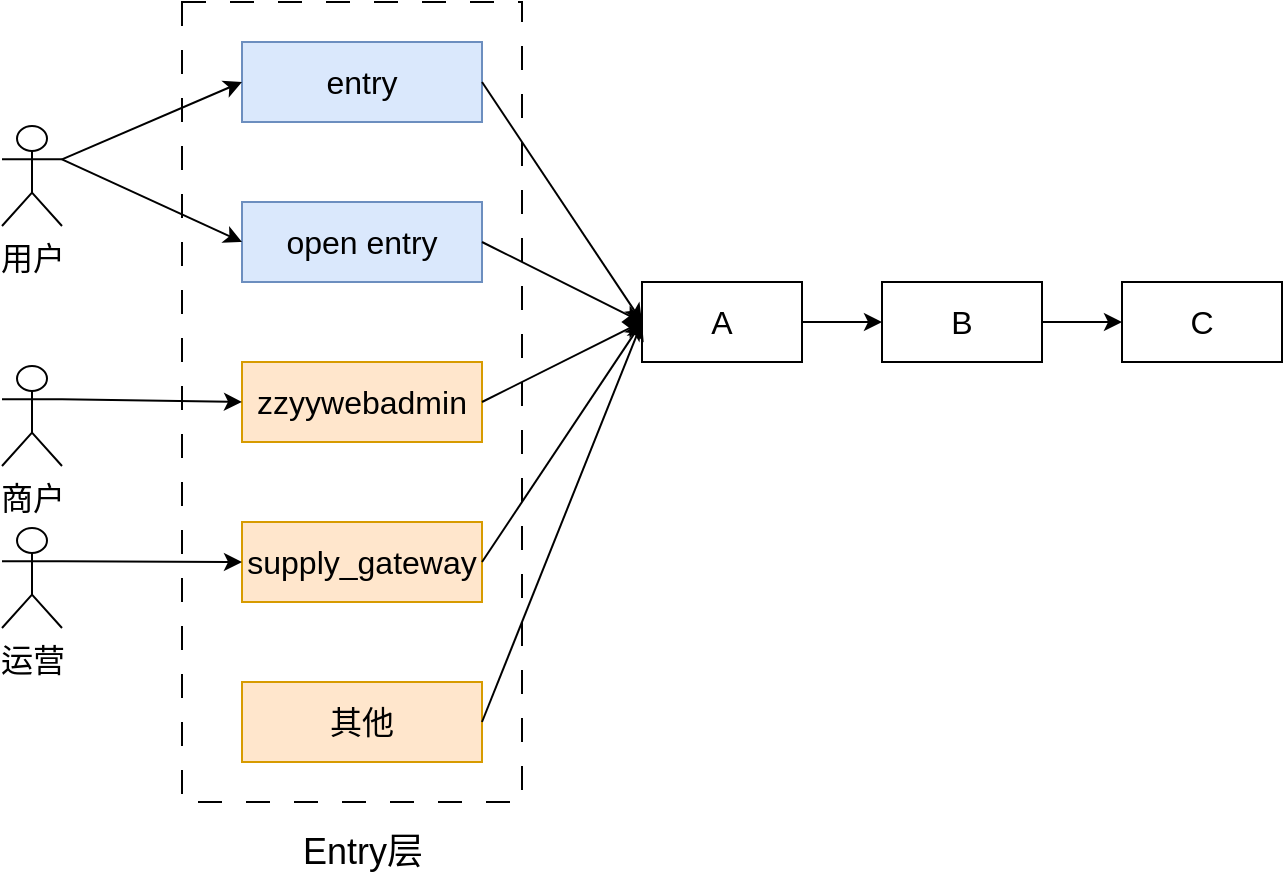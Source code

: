 <mxfile version="22.1.11" type="github">
  <diagram name="第 1 页" id="-oJ8g-evq7t_JlolHOR6">
    <mxGraphModel dx="944" dy="650" grid="1" gridSize="10" guides="1" tooltips="1" connect="1" arrows="1" fold="1" page="1" pageScale="1" pageWidth="827" pageHeight="1169" math="0" shadow="0">
      <root>
        <mxCell id="0" />
        <mxCell id="1" parent="0" />
        <mxCell id="xvBxuv2EjaNDSOwoqCo1-1" value="&lt;font style=&quot;font-size: 16px;&quot;&gt;用户&lt;/font&gt;" style="shape=umlActor;verticalLabelPosition=bottom;verticalAlign=top;html=1;outlineConnect=0;" vertex="1" parent="1">
          <mxGeometry x="120" y="242" width="30" height="50" as="geometry" />
        </mxCell>
        <mxCell id="xvBxuv2EjaNDSOwoqCo1-3" value="&lt;font style=&quot;font-size: 16px;&quot;&gt;entry&lt;/font&gt;" style="rounded=0;whiteSpace=wrap;html=1;fillColor=#dae8fc;strokeColor=#6c8ebf;" vertex="1" parent="1">
          <mxGeometry x="240" y="200" width="120" height="40" as="geometry" />
        </mxCell>
        <mxCell id="xvBxuv2EjaNDSOwoqCo1-5" value="&lt;font style=&quot;font-size: 16px;&quot;&gt;open entry&lt;/font&gt;" style="rounded=0;whiteSpace=wrap;html=1;fillColor=#dae8fc;strokeColor=#6c8ebf;" vertex="1" parent="1">
          <mxGeometry x="240" y="280" width="120" height="40" as="geometry" />
        </mxCell>
        <mxCell id="xvBxuv2EjaNDSOwoqCo1-26" style="edgeStyle=orthogonalEdgeStyle;rounded=0;orthogonalLoop=1;jettySize=auto;html=1;exitX=1;exitY=0.5;exitDx=0;exitDy=0;entryX=0;entryY=0.5;entryDx=0;entryDy=0;" edge="1" parent="1" source="xvBxuv2EjaNDSOwoqCo1-6" target="xvBxuv2EjaNDSOwoqCo1-7">
          <mxGeometry relative="1" as="geometry" />
        </mxCell>
        <mxCell id="xvBxuv2EjaNDSOwoqCo1-6" value="&lt;font style=&quot;font-size: 16px;&quot;&gt;A&lt;/font&gt;" style="rounded=0;whiteSpace=wrap;html=1;" vertex="1" parent="1">
          <mxGeometry x="440" y="320" width="80" height="40" as="geometry" />
        </mxCell>
        <mxCell id="xvBxuv2EjaNDSOwoqCo1-27" style="edgeStyle=orthogonalEdgeStyle;rounded=0;orthogonalLoop=1;jettySize=auto;html=1;exitX=1;exitY=0.5;exitDx=0;exitDy=0;entryX=0;entryY=0.5;entryDx=0;entryDy=0;" edge="1" parent="1" source="xvBxuv2EjaNDSOwoqCo1-7" target="xvBxuv2EjaNDSOwoqCo1-8">
          <mxGeometry relative="1" as="geometry" />
        </mxCell>
        <mxCell id="xvBxuv2EjaNDSOwoqCo1-7" value="&lt;span style=&quot;font-size: 16px;&quot;&gt;B&lt;/span&gt;" style="rounded=0;whiteSpace=wrap;html=1;" vertex="1" parent="1">
          <mxGeometry x="560" y="320" width="80" height="40" as="geometry" />
        </mxCell>
        <mxCell id="xvBxuv2EjaNDSOwoqCo1-8" value="&lt;span style=&quot;font-size: 16px;&quot;&gt;C&lt;/span&gt;" style="rounded=0;whiteSpace=wrap;html=1;" vertex="1" parent="1">
          <mxGeometry x="680" y="320" width="80" height="40" as="geometry" />
        </mxCell>
        <mxCell id="xvBxuv2EjaNDSOwoqCo1-9" value="&lt;font style=&quot;font-size: 16px;&quot;&gt;zzyywebadmin&lt;/font&gt;" style="rounded=0;whiteSpace=wrap;html=1;fillColor=#ffe6cc;strokeColor=#d79b00;" vertex="1" parent="1">
          <mxGeometry x="240" y="360" width="120" height="40" as="geometry" />
        </mxCell>
        <mxCell id="xvBxuv2EjaNDSOwoqCo1-10" value="&lt;font style=&quot;font-size: 16px;&quot;&gt;supply_gateway&lt;/font&gt;" style="rounded=0;whiteSpace=wrap;html=1;fillColor=#ffe6cc;strokeColor=#d79b00;" vertex="1" parent="1">
          <mxGeometry x="240" y="440" width="120" height="40" as="geometry" />
        </mxCell>
        <mxCell id="xvBxuv2EjaNDSOwoqCo1-13" value="&lt;font style=&quot;font-size: 16px;&quot;&gt;商户&lt;/font&gt;" style="shape=umlActor;verticalLabelPosition=bottom;verticalAlign=top;html=1;outlineConnect=0;" vertex="1" parent="1">
          <mxGeometry x="120" y="362" width="30" height="50" as="geometry" />
        </mxCell>
        <mxCell id="xvBxuv2EjaNDSOwoqCo1-14" value="&lt;font style=&quot;font-size: 16px;&quot;&gt;运营&lt;/font&gt;" style="shape=umlActor;verticalLabelPosition=bottom;verticalAlign=top;html=1;outlineConnect=0;" vertex="1" parent="1">
          <mxGeometry x="120" y="443" width="30" height="50" as="geometry" />
        </mxCell>
        <mxCell id="xvBxuv2EjaNDSOwoqCo1-18" value="" style="endArrow=classic;html=1;rounded=0;exitX=1;exitY=0.333;exitDx=0;exitDy=0;exitPerimeter=0;entryX=0;entryY=0.5;entryDx=0;entryDy=0;" edge="1" parent="1" source="xvBxuv2EjaNDSOwoqCo1-1" target="xvBxuv2EjaNDSOwoqCo1-3">
          <mxGeometry width="50" height="50" relative="1" as="geometry">
            <mxPoint x="170" y="160" as="sourcePoint" />
            <mxPoint x="220" y="110" as="targetPoint" />
          </mxGeometry>
        </mxCell>
        <mxCell id="xvBxuv2EjaNDSOwoqCo1-19" value="" style="endArrow=classic;html=1;rounded=0;exitX=1;exitY=0.333;exitDx=0;exitDy=0;exitPerimeter=0;entryX=0;entryY=0.5;entryDx=0;entryDy=0;" edge="1" parent="1" source="xvBxuv2EjaNDSOwoqCo1-1" target="xvBxuv2EjaNDSOwoqCo1-5">
          <mxGeometry width="50" height="50" relative="1" as="geometry">
            <mxPoint x="160" y="260" as="sourcePoint" />
            <mxPoint x="250" y="230" as="targetPoint" />
          </mxGeometry>
        </mxCell>
        <mxCell id="xvBxuv2EjaNDSOwoqCo1-20" value="" style="endArrow=classic;html=1;rounded=0;exitX=1;exitY=0.5;exitDx=0;exitDy=0;entryX=0;entryY=0.5;entryDx=0;entryDy=0;" edge="1" parent="1" source="xvBxuv2EjaNDSOwoqCo1-3" target="xvBxuv2EjaNDSOwoqCo1-6">
          <mxGeometry width="50" height="50" relative="1" as="geometry">
            <mxPoint x="160" y="269" as="sourcePoint" />
            <mxPoint x="250" y="310" as="targetPoint" />
          </mxGeometry>
        </mxCell>
        <mxCell id="xvBxuv2EjaNDSOwoqCo1-21" value="" style="endArrow=classic;html=1;rounded=0;exitX=1;exitY=0.5;exitDx=0;exitDy=0;entryX=0;entryY=0.5;entryDx=0;entryDy=0;" edge="1" parent="1" source="xvBxuv2EjaNDSOwoqCo1-5" target="xvBxuv2EjaNDSOwoqCo1-6">
          <mxGeometry width="50" height="50" relative="1" as="geometry">
            <mxPoint x="370" y="230" as="sourcePoint" />
            <mxPoint x="450" y="350" as="targetPoint" />
          </mxGeometry>
        </mxCell>
        <mxCell id="xvBxuv2EjaNDSOwoqCo1-22" value="" style="endArrow=classic;html=1;rounded=0;exitX=1;exitY=0.5;exitDx=0;exitDy=0;entryX=0;entryY=0.5;entryDx=0;entryDy=0;" edge="1" parent="1" source="xvBxuv2EjaNDSOwoqCo1-9" target="xvBxuv2EjaNDSOwoqCo1-6">
          <mxGeometry width="50" height="50" relative="1" as="geometry">
            <mxPoint x="370" y="310" as="sourcePoint" />
            <mxPoint x="450" y="350" as="targetPoint" />
          </mxGeometry>
        </mxCell>
        <mxCell id="xvBxuv2EjaNDSOwoqCo1-23" value="" style="endArrow=classic;html=1;rounded=0;exitX=1;exitY=0.5;exitDx=0;exitDy=0;entryX=0;entryY=0.5;entryDx=0;entryDy=0;" edge="1" parent="1" source="xvBxuv2EjaNDSOwoqCo1-10" target="xvBxuv2EjaNDSOwoqCo1-6">
          <mxGeometry width="50" height="50" relative="1" as="geometry">
            <mxPoint x="370" y="390" as="sourcePoint" />
            <mxPoint x="450" y="350" as="targetPoint" />
          </mxGeometry>
        </mxCell>
        <mxCell id="xvBxuv2EjaNDSOwoqCo1-24" value="&lt;span style=&quot;font-size: 16px;&quot;&gt;其他&lt;/span&gt;" style="rounded=0;whiteSpace=wrap;html=1;fillColor=#ffe6cc;strokeColor=#d79b00;" vertex="1" parent="1">
          <mxGeometry x="240" y="520" width="120" height="40" as="geometry" />
        </mxCell>
        <mxCell id="xvBxuv2EjaNDSOwoqCo1-25" value="" style="endArrow=classic;html=1;rounded=0;exitX=1;exitY=0.5;exitDx=0;exitDy=0;entryX=0;entryY=0.5;entryDx=0;entryDy=0;" edge="1" parent="1" source="xvBxuv2EjaNDSOwoqCo1-24" target="xvBxuv2EjaNDSOwoqCo1-6">
          <mxGeometry width="50" height="50" relative="1" as="geometry">
            <mxPoint x="370" y="470" as="sourcePoint" />
            <mxPoint x="450" y="350" as="targetPoint" />
          </mxGeometry>
        </mxCell>
        <mxCell id="xvBxuv2EjaNDSOwoqCo1-28" value="" style="endArrow=classic;html=1;rounded=0;exitX=1;exitY=0.333;exitDx=0;exitDy=0;exitPerimeter=0;entryX=0;entryY=0.5;entryDx=0;entryDy=0;" edge="1" parent="1" source="xvBxuv2EjaNDSOwoqCo1-13" target="xvBxuv2EjaNDSOwoqCo1-9">
          <mxGeometry width="50" height="50" relative="1" as="geometry">
            <mxPoint x="160" y="269" as="sourcePoint" />
            <mxPoint x="250" y="310" as="targetPoint" />
          </mxGeometry>
        </mxCell>
        <mxCell id="xvBxuv2EjaNDSOwoqCo1-29" value="" style="endArrow=classic;html=1;rounded=0;exitX=1;exitY=0.333;exitDx=0;exitDy=0;exitPerimeter=0;entryX=0;entryY=0.5;entryDx=0;entryDy=0;" edge="1" parent="1" source="xvBxuv2EjaNDSOwoqCo1-14" target="xvBxuv2EjaNDSOwoqCo1-10">
          <mxGeometry width="50" height="50" relative="1" as="geometry">
            <mxPoint x="160" y="389" as="sourcePoint" />
            <mxPoint x="250" y="390" as="targetPoint" />
          </mxGeometry>
        </mxCell>
        <mxCell id="xvBxuv2EjaNDSOwoqCo1-30" value="" style="rounded=0;whiteSpace=wrap;html=1;fillColor=none;dashed=1;dashPattern=12 12;" vertex="1" parent="1">
          <mxGeometry x="210" y="180" width="170" height="400" as="geometry" />
        </mxCell>
        <mxCell id="xvBxuv2EjaNDSOwoqCo1-31" value="&lt;font style=&quot;font-size: 18px;&quot;&gt;Entry层&lt;/font&gt;" style="text;html=1;align=center;verticalAlign=middle;resizable=0;points=[];autosize=1;strokeColor=none;fillColor=none;" vertex="1" parent="1">
          <mxGeometry x="260" y="585" width="80" height="40" as="geometry" />
        </mxCell>
      </root>
    </mxGraphModel>
  </diagram>
</mxfile>
